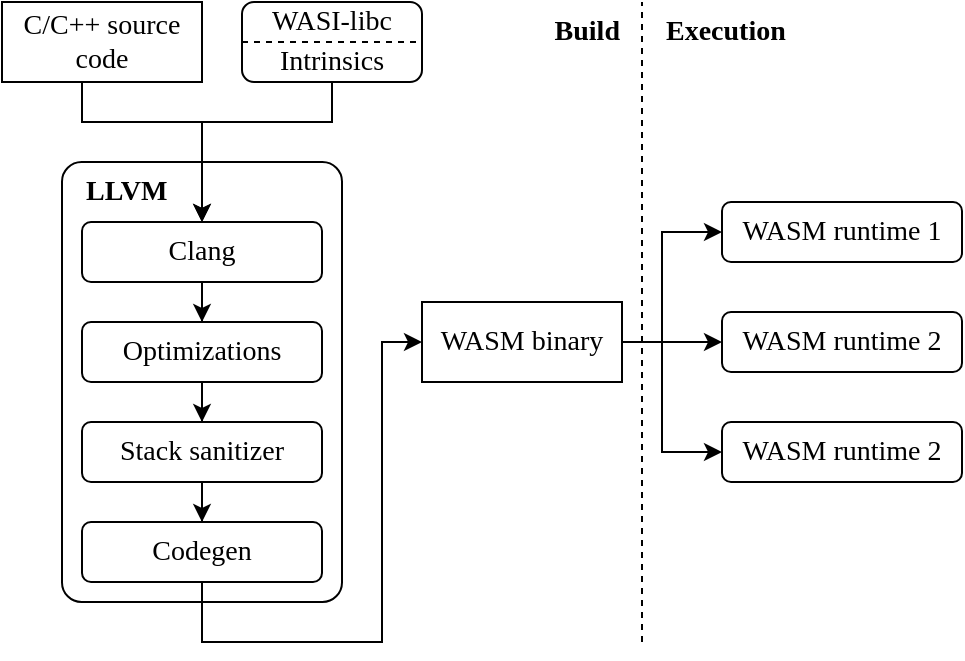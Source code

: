 <mxfile version="23.0.2" type="device">
  <diagram name="Page-1" id="WYB66Dv_T5oNxg7J8qw1">
    <mxGraphModel dx="1643" dy="1191" grid="1" gridSize="10" guides="1" tooltips="1" connect="1" arrows="1" fold="1" page="1" pageScale="1" pageWidth="850" pageHeight="1100" math="0" shadow="0">
      <root>
        <mxCell id="0" />
        <mxCell id="1" parent="0" />
        <mxCell id="cxAtfRaasT6_QiwZEYkY-33" value="" style="rounded=1;whiteSpace=wrap;html=1;fontSize=14;fontFamily=Computer Modern;" parent="1" vertex="1">
          <mxGeometry x="230" y="190" width="90" height="40" as="geometry" />
        </mxCell>
        <mxCell id="cxAtfRaasT6_QiwZEYkY-1" value="" style="rounded=1;whiteSpace=wrap;html=1;arcSize=7;fontFamily=Computer Modern;fontSize=14;" parent="1" vertex="1">
          <mxGeometry x="140" y="270" width="140" height="220" as="geometry" />
        </mxCell>
        <mxCell id="cxAtfRaasT6_QiwZEYkY-2" value="LLVM" style="text;html=1;align=left;verticalAlign=middle;resizable=0;points=[];autosize=1;strokeColor=none;fillColor=none;fontStyle=1;fontFamily=Computer Modern;fontSize=14;" parent="1" vertex="1">
          <mxGeometry x="150" y="270" width="60" height="30" as="geometry" />
        </mxCell>
        <mxCell id="cxAtfRaasT6_QiwZEYkY-16" style="edgeStyle=orthogonalEdgeStyle;rounded=0;orthogonalLoop=1;jettySize=auto;html=1;entryX=0.5;entryY=0;entryDx=0;entryDy=0;fontSize=14;fontFamily=Computer Modern;" parent="1" source="cxAtfRaasT6_QiwZEYkY-3" target="cxAtfRaasT6_QiwZEYkY-7" edge="1">
          <mxGeometry relative="1" as="geometry">
            <Array as="points">
              <mxPoint x="150" y="250" />
              <mxPoint x="210" y="250" />
            </Array>
          </mxGeometry>
        </mxCell>
        <mxCell id="cxAtfRaasT6_QiwZEYkY-3" value="C/C++ source code" style="rounded=0;whiteSpace=wrap;html=1;fontFamily=Computer Modern;fontSize=14;" parent="1" vertex="1">
          <mxGeometry x="110" y="190" width="100" height="40" as="geometry" />
        </mxCell>
        <mxCell id="cxAtfRaasT6_QiwZEYkY-17" style="edgeStyle=orthogonalEdgeStyle;rounded=0;orthogonalLoop=1;jettySize=auto;html=1;entryX=0.5;entryY=0;entryDx=0;entryDy=0;fontSize=14;fontFamily=Computer Modern;" parent="1" source="cxAtfRaasT6_QiwZEYkY-4" target="cxAtfRaasT6_QiwZEYkY-7" edge="1">
          <mxGeometry relative="1" as="geometry">
            <mxPoint x="400" y="290" as="targetPoint" />
            <Array as="points">
              <mxPoint x="275" y="250" />
              <mxPoint x="210" y="250" />
            </Array>
          </mxGeometry>
        </mxCell>
        <mxCell id="cxAtfRaasT6_QiwZEYkY-4" value="Intrinsics" style="rounded=0;whiteSpace=wrap;html=1;fontFamily=Computer Modern;strokeColor=none;fillColor=none;fontSize=14;" parent="1" vertex="1">
          <mxGeometry x="230" y="210" width="90" height="20" as="geometry" />
        </mxCell>
        <mxCell id="cxAtfRaasT6_QiwZEYkY-13" style="edgeStyle=orthogonalEdgeStyle;rounded=0;orthogonalLoop=1;jettySize=auto;html=1;entryX=0.5;entryY=0;entryDx=0;entryDy=0;fontSize=14;fontFamily=Computer Modern;" parent="1" source="cxAtfRaasT6_QiwZEYkY-7" target="cxAtfRaasT6_QiwZEYkY-10" edge="1">
          <mxGeometry relative="1" as="geometry" />
        </mxCell>
        <mxCell id="cxAtfRaasT6_QiwZEYkY-7" value="Clang" style="rounded=1;whiteSpace=wrap;html=1;fontFamily=Computer Modern;fontSize=14;" parent="1" vertex="1">
          <mxGeometry x="150" y="300" width="120" height="30" as="geometry" />
        </mxCell>
        <mxCell id="cxAtfRaasT6_QiwZEYkY-14" style="edgeStyle=orthogonalEdgeStyle;rounded=0;orthogonalLoop=1;jettySize=auto;html=1;entryX=0.5;entryY=0;entryDx=0;entryDy=0;fontSize=14;fontFamily=Computer Modern;" parent="1" source="cxAtfRaasT6_QiwZEYkY-10" target="cxAtfRaasT6_QiwZEYkY-11" edge="1">
          <mxGeometry relative="1" as="geometry" />
        </mxCell>
        <mxCell id="cxAtfRaasT6_QiwZEYkY-10" value="Optimizations" style="rounded=1;whiteSpace=wrap;html=1;fontFamily=Computer Modern;fontSize=14;" parent="1" vertex="1">
          <mxGeometry x="150" y="350" width="120" height="30" as="geometry" />
        </mxCell>
        <mxCell id="cxAtfRaasT6_QiwZEYkY-15" style="edgeStyle=orthogonalEdgeStyle;rounded=0;orthogonalLoop=1;jettySize=auto;html=1;entryX=0.5;entryY=0;entryDx=0;entryDy=0;fontSize=14;fontFamily=Computer Modern;" parent="1" source="cxAtfRaasT6_QiwZEYkY-11" target="cxAtfRaasT6_QiwZEYkY-12" edge="1">
          <mxGeometry relative="1" as="geometry" />
        </mxCell>
        <mxCell id="cxAtfRaasT6_QiwZEYkY-11" value="Stack sanitizer" style="rounded=1;whiteSpace=wrap;html=1;fontStyle=0;fontFamily=Computer Modern;fontSize=14;" parent="1" vertex="1">
          <mxGeometry x="150" y="400" width="120" height="30" as="geometry" />
        </mxCell>
        <mxCell id="cxAtfRaasT6_QiwZEYkY-22" style="edgeStyle=orthogonalEdgeStyle;rounded=0;orthogonalLoop=1;jettySize=auto;html=1;fontSize=14;fontFamily=Computer Modern;" parent="1" source="cxAtfRaasT6_QiwZEYkY-12" target="cxAtfRaasT6_QiwZEYkY-19" edge="1">
          <mxGeometry relative="1" as="geometry">
            <Array as="points">
              <mxPoint x="210" y="510" />
              <mxPoint x="300" y="510" />
              <mxPoint x="300" y="360" />
            </Array>
          </mxGeometry>
        </mxCell>
        <mxCell id="cxAtfRaasT6_QiwZEYkY-12" value="Codegen" style="rounded=1;whiteSpace=wrap;html=1;fontStyle=0;fontFamily=Computer Modern;fontSize=14;" parent="1" vertex="1">
          <mxGeometry x="150" y="450" width="120" height="30" as="geometry" />
        </mxCell>
        <mxCell id="UlODbdXHelF-bM2IOqHd-7" style="edgeStyle=orthogonalEdgeStyle;rounded=0;orthogonalLoop=1;jettySize=auto;html=1;" edge="1" parent="1" source="cxAtfRaasT6_QiwZEYkY-19" target="UlODbdXHelF-bM2IOqHd-3">
          <mxGeometry relative="1" as="geometry">
            <Array as="points">
              <mxPoint x="440" y="360" />
              <mxPoint x="440" y="305" />
            </Array>
          </mxGeometry>
        </mxCell>
        <mxCell id="UlODbdXHelF-bM2IOqHd-8" style="edgeStyle=orthogonalEdgeStyle;rounded=0;orthogonalLoop=1;jettySize=auto;html=1;" edge="1" parent="1" source="cxAtfRaasT6_QiwZEYkY-19" target="UlODbdXHelF-bM2IOqHd-4">
          <mxGeometry relative="1" as="geometry" />
        </mxCell>
        <mxCell id="UlODbdXHelF-bM2IOqHd-9" style="edgeStyle=orthogonalEdgeStyle;rounded=0;orthogonalLoop=1;jettySize=auto;html=1;" edge="1" parent="1" source="cxAtfRaasT6_QiwZEYkY-19" target="UlODbdXHelF-bM2IOqHd-5">
          <mxGeometry relative="1" as="geometry">
            <Array as="points">
              <mxPoint x="440" y="360" />
              <mxPoint x="440" y="415" />
            </Array>
          </mxGeometry>
        </mxCell>
        <mxCell id="cxAtfRaasT6_QiwZEYkY-19" value="WASM binary" style="rounded=0;whiteSpace=wrap;html=1;fontFamily=Computer Modern;fontSize=14;" parent="1" vertex="1">
          <mxGeometry x="320" y="340" width="100" height="40" as="geometry" />
        </mxCell>
        <mxCell id="cxAtfRaasT6_QiwZEYkY-21" value="WASI-libc" style="rounded=0;whiteSpace=wrap;html=1;fontFamily=Computer Modern;strokeColor=none;fillColor=none;fontSize=14;" parent="1" vertex="1">
          <mxGeometry x="230" y="190" width="90" height="20" as="geometry" />
        </mxCell>
        <mxCell id="cxAtfRaasT6_QiwZEYkY-34" value="" style="endArrow=none;dashed=1;html=1;rounded=0;exitX=0;exitY=0;exitDx=0;exitDy=0;entryX=1;entryY=1;entryDx=0;entryDy=0;fontSize=14;fontFamily=Computer Modern;" parent="1" source="cxAtfRaasT6_QiwZEYkY-4" target="cxAtfRaasT6_QiwZEYkY-21" edge="1">
          <mxGeometry width="50" height="50" relative="1" as="geometry">
            <mxPoint x="350" y="410" as="sourcePoint" />
            <mxPoint x="400" y="360" as="targetPoint" />
          </mxGeometry>
        </mxCell>
        <mxCell id="UlODbdXHelF-bM2IOqHd-3" value="WASM runtime 1" style="rounded=1;whiteSpace=wrap;html=1;fontFamily=Computer Modern;fontSize=14;" vertex="1" parent="1">
          <mxGeometry x="470" y="290" width="120" height="30" as="geometry" />
        </mxCell>
        <mxCell id="UlODbdXHelF-bM2IOqHd-4" value="WASM runtime 2" style="rounded=1;whiteSpace=wrap;html=1;fontFamily=Computer Modern;fontSize=14;" vertex="1" parent="1">
          <mxGeometry x="470" y="345" width="120" height="30" as="geometry" />
        </mxCell>
        <mxCell id="UlODbdXHelF-bM2IOqHd-5" value="WASM runtime 2" style="rounded=1;whiteSpace=wrap;html=1;fontFamily=Computer Modern;fontSize=14;" vertex="1" parent="1">
          <mxGeometry x="470" y="400" width="120" height="30" as="geometry" />
        </mxCell>
        <mxCell id="UlODbdXHelF-bM2IOqHd-11" value="" style="endArrow=none;dashed=1;html=1;rounded=0;fontSize=14;fontFamily=Computer Modern;" edge="1" parent="1">
          <mxGeometry width="50" height="50" relative="1" as="geometry">
            <mxPoint x="430" y="510" as="sourcePoint" />
            <mxPoint x="430" y="190" as="targetPoint" />
          </mxGeometry>
        </mxCell>
        <mxCell id="UlODbdXHelF-bM2IOqHd-12" value="Build" style="text;html=1;align=right;verticalAlign=middle;resizable=0;points=[];autosize=1;strokeColor=none;fillColor=none;fontStyle=1;fontFamily=Computer Modern;fontSize=14;spacing=2;spacingLeft=10;spacingRight=10;" vertex="1" parent="1">
          <mxGeometry x="360" y="190" width="70" height="30" as="geometry" />
        </mxCell>
        <mxCell id="UlODbdXHelF-bM2IOqHd-13" value="Execution" style="text;html=1;align=left;verticalAlign=middle;resizable=0;points=[];autosize=1;strokeColor=none;fillColor=none;fontStyle=1;fontFamily=Computer Modern;fontSize=14;spacing=2;spacingLeft=10;spacingRight=10;" vertex="1" parent="1">
          <mxGeometry x="430" y="190" width="100" height="30" as="geometry" />
        </mxCell>
      </root>
    </mxGraphModel>
  </diagram>
</mxfile>
